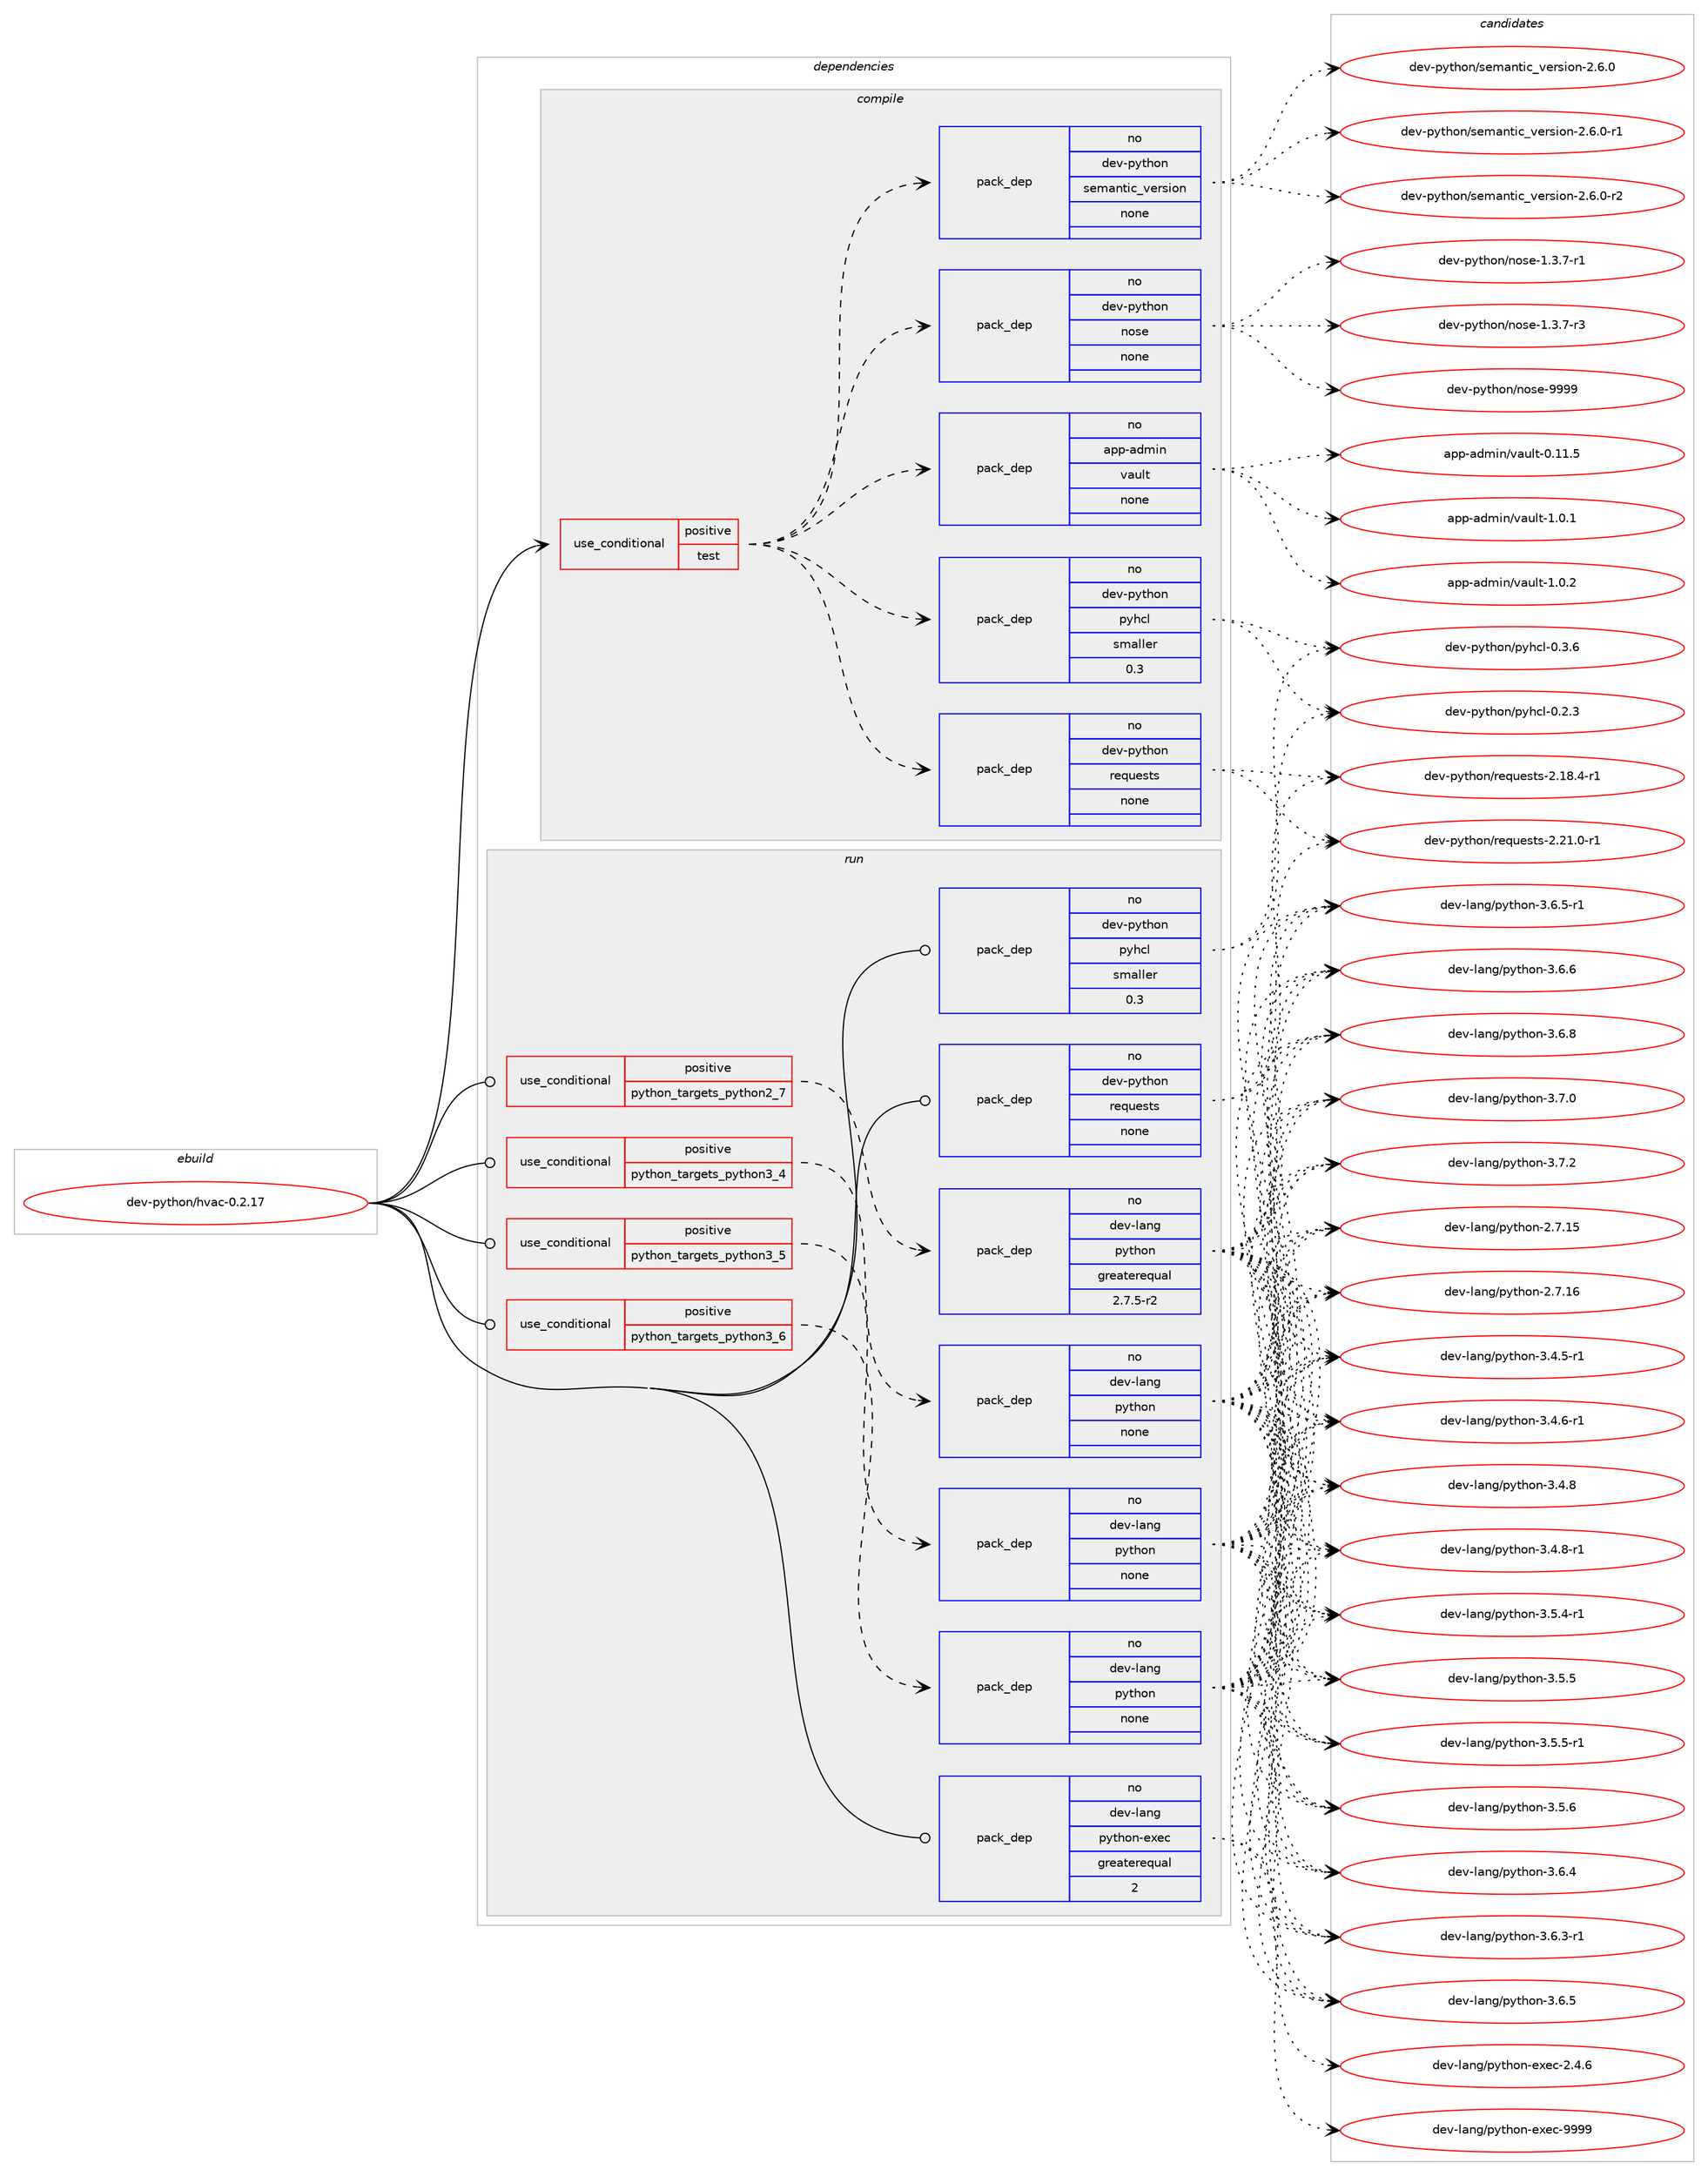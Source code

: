 digraph prolog {

# *************
# Graph options
# *************

newrank=true;
concentrate=true;
compound=true;
graph [rankdir=LR,fontname=Helvetica,fontsize=10,ranksep=1.5];#, ranksep=2.5, nodesep=0.2];
edge  [arrowhead=vee];
node  [fontname=Helvetica,fontsize=10];

# **********
# The ebuild
# **********

subgraph cluster_leftcol {
color=gray;
rank=same;
label=<<i>ebuild</i>>;
id [label="dev-python/hvac-0.2.17", color=red, width=4, href="../dev-python/hvac-0.2.17.svg"];
}

# ****************
# The dependencies
# ****************

subgraph cluster_midcol {
color=gray;
label=<<i>dependencies</i>>;
subgraph cluster_compile {
fillcolor="#eeeeee";
style=filled;
label=<<i>compile</i>>;
subgraph cond375522 {
dependency1413144 [label=<<TABLE BORDER="0" CELLBORDER="1" CELLSPACING="0" CELLPADDING="4"><TR><TD ROWSPAN="3" CELLPADDING="10">use_conditional</TD></TR><TR><TD>positive</TD></TR><TR><TD>test</TD></TR></TABLE>>, shape=none, color=red];
subgraph pack1014353 {
dependency1413145 [label=<<TABLE BORDER="0" CELLBORDER="1" CELLSPACING="0" CELLPADDING="4" WIDTH="220"><TR><TD ROWSPAN="6" CELLPADDING="30">pack_dep</TD></TR><TR><TD WIDTH="110">no</TD></TR><TR><TD>dev-python</TD></TR><TR><TD>pyhcl</TD></TR><TR><TD>smaller</TD></TR><TR><TD>0.3</TD></TR></TABLE>>, shape=none, color=blue];
}
dependency1413144:e -> dependency1413145:w [weight=20,style="dashed",arrowhead="vee"];
subgraph pack1014354 {
dependency1413146 [label=<<TABLE BORDER="0" CELLBORDER="1" CELLSPACING="0" CELLPADDING="4" WIDTH="220"><TR><TD ROWSPAN="6" CELLPADDING="30">pack_dep</TD></TR><TR><TD WIDTH="110">no</TD></TR><TR><TD>dev-python</TD></TR><TR><TD>requests</TD></TR><TR><TD>none</TD></TR><TR><TD></TD></TR></TABLE>>, shape=none, color=blue];
}
dependency1413144:e -> dependency1413146:w [weight=20,style="dashed",arrowhead="vee"];
subgraph pack1014355 {
dependency1413147 [label=<<TABLE BORDER="0" CELLBORDER="1" CELLSPACING="0" CELLPADDING="4" WIDTH="220"><TR><TD ROWSPAN="6" CELLPADDING="30">pack_dep</TD></TR><TR><TD WIDTH="110">no</TD></TR><TR><TD>app-admin</TD></TR><TR><TD>vault</TD></TR><TR><TD>none</TD></TR><TR><TD></TD></TR></TABLE>>, shape=none, color=blue];
}
dependency1413144:e -> dependency1413147:w [weight=20,style="dashed",arrowhead="vee"];
subgraph pack1014356 {
dependency1413148 [label=<<TABLE BORDER="0" CELLBORDER="1" CELLSPACING="0" CELLPADDING="4" WIDTH="220"><TR><TD ROWSPAN="6" CELLPADDING="30">pack_dep</TD></TR><TR><TD WIDTH="110">no</TD></TR><TR><TD>dev-python</TD></TR><TR><TD>nose</TD></TR><TR><TD>none</TD></TR><TR><TD></TD></TR></TABLE>>, shape=none, color=blue];
}
dependency1413144:e -> dependency1413148:w [weight=20,style="dashed",arrowhead="vee"];
subgraph pack1014357 {
dependency1413149 [label=<<TABLE BORDER="0" CELLBORDER="1" CELLSPACING="0" CELLPADDING="4" WIDTH="220"><TR><TD ROWSPAN="6" CELLPADDING="30">pack_dep</TD></TR><TR><TD WIDTH="110">no</TD></TR><TR><TD>dev-python</TD></TR><TR><TD>semantic_version</TD></TR><TR><TD>none</TD></TR><TR><TD></TD></TR></TABLE>>, shape=none, color=blue];
}
dependency1413144:e -> dependency1413149:w [weight=20,style="dashed",arrowhead="vee"];
}
id:e -> dependency1413144:w [weight=20,style="solid",arrowhead="vee"];
}
subgraph cluster_compileandrun {
fillcolor="#eeeeee";
style=filled;
label=<<i>compile and run</i>>;
}
subgraph cluster_run {
fillcolor="#eeeeee";
style=filled;
label=<<i>run</i>>;
subgraph cond375523 {
dependency1413150 [label=<<TABLE BORDER="0" CELLBORDER="1" CELLSPACING="0" CELLPADDING="4"><TR><TD ROWSPAN="3" CELLPADDING="10">use_conditional</TD></TR><TR><TD>positive</TD></TR><TR><TD>python_targets_python2_7</TD></TR></TABLE>>, shape=none, color=red];
subgraph pack1014358 {
dependency1413151 [label=<<TABLE BORDER="0" CELLBORDER="1" CELLSPACING="0" CELLPADDING="4" WIDTH="220"><TR><TD ROWSPAN="6" CELLPADDING="30">pack_dep</TD></TR><TR><TD WIDTH="110">no</TD></TR><TR><TD>dev-lang</TD></TR><TR><TD>python</TD></TR><TR><TD>greaterequal</TD></TR><TR><TD>2.7.5-r2</TD></TR></TABLE>>, shape=none, color=blue];
}
dependency1413150:e -> dependency1413151:w [weight=20,style="dashed",arrowhead="vee"];
}
id:e -> dependency1413150:w [weight=20,style="solid",arrowhead="odot"];
subgraph cond375524 {
dependency1413152 [label=<<TABLE BORDER="0" CELLBORDER="1" CELLSPACING="0" CELLPADDING="4"><TR><TD ROWSPAN="3" CELLPADDING="10">use_conditional</TD></TR><TR><TD>positive</TD></TR><TR><TD>python_targets_python3_4</TD></TR></TABLE>>, shape=none, color=red];
subgraph pack1014359 {
dependency1413153 [label=<<TABLE BORDER="0" CELLBORDER="1" CELLSPACING="0" CELLPADDING="4" WIDTH="220"><TR><TD ROWSPAN="6" CELLPADDING="30">pack_dep</TD></TR><TR><TD WIDTH="110">no</TD></TR><TR><TD>dev-lang</TD></TR><TR><TD>python</TD></TR><TR><TD>none</TD></TR><TR><TD></TD></TR></TABLE>>, shape=none, color=blue];
}
dependency1413152:e -> dependency1413153:w [weight=20,style="dashed",arrowhead="vee"];
}
id:e -> dependency1413152:w [weight=20,style="solid",arrowhead="odot"];
subgraph cond375525 {
dependency1413154 [label=<<TABLE BORDER="0" CELLBORDER="1" CELLSPACING="0" CELLPADDING="4"><TR><TD ROWSPAN="3" CELLPADDING="10">use_conditional</TD></TR><TR><TD>positive</TD></TR><TR><TD>python_targets_python3_5</TD></TR></TABLE>>, shape=none, color=red];
subgraph pack1014360 {
dependency1413155 [label=<<TABLE BORDER="0" CELLBORDER="1" CELLSPACING="0" CELLPADDING="4" WIDTH="220"><TR><TD ROWSPAN="6" CELLPADDING="30">pack_dep</TD></TR><TR><TD WIDTH="110">no</TD></TR><TR><TD>dev-lang</TD></TR><TR><TD>python</TD></TR><TR><TD>none</TD></TR><TR><TD></TD></TR></TABLE>>, shape=none, color=blue];
}
dependency1413154:e -> dependency1413155:w [weight=20,style="dashed",arrowhead="vee"];
}
id:e -> dependency1413154:w [weight=20,style="solid",arrowhead="odot"];
subgraph cond375526 {
dependency1413156 [label=<<TABLE BORDER="0" CELLBORDER="1" CELLSPACING="0" CELLPADDING="4"><TR><TD ROWSPAN="3" CELLPADDING="10">use_conditional</TD></TR><TR><TD>positive</TD></TR><TR><TD>python_targets_python3_6</TD></TR></TABLE>>, shape=none, color=red];
subgraph pack1014361 {
dependency1413157 [label=<<TABLE BORDER="0" CELLBORDER="1" CELLSPACING="0" CELLPADDING="4" WIDTH="220"><TR><TD ROWSPAN="6" CELLPADDING="30">pack_dep</TD></TR><TR><TD WIDTH="110">no</TD></TR><TR><TD>dev-lang</TD></TR><TR><TD>python</TD></TR><TR><TD>none</TD></TR><TR><TD></TD></TR></TABLE>>, shape=none, color=blue];
}
dependency1413156:e -> dependency1413157:w [weight=20,style="dashed",arrowhead="vee"];
}
id:e -> dependency1413156:w [weight=20,style="solid",arrowhead="odot"];
subgraph pack1014362 {
dependency1413158 [label=<<TABLE BORDER="0" CELLBORDER="1" CELLSPACING="0" CELLPADDING="4" WIDTH="220"><TR><TD ROWSPAN="6" CELLPADDING="30">pack_dep</TD></TR><TR><TD WIDTH="110">no</TD></TR><TR><TD>dev-lang</TD></TR><TR><TD>python-exec</TD></TR><TR><TD>greaterequal</TD></TR><TR><TD>2</TD></TR></TABLE>>, shape=none, color=blue];
}
id:e -> dependency1413158:w [weight=20,style="solid",arrowhead="odot"];
subgraph pack1014363 {
dependency1413159 [label=<<TABLE BORDER="0" CELLBORDER="1" CELLSPACING="0" CELLPADDING="4" WIDTH="220"><TR><TD ROWSPAN="6" CELLPADDING="30">pack_dep</TD></TR><TR><TD WIDTH="110">no</TD></TR><TR><TD>dev-python</TD></TR><TR><TD>pyhcl</TD></TR><TR><TD>smaller</TD></TR><TR><TD>0.3</TD></TR></TABLE>>, shape=none, color=blue];
}
id:e -> dependency1413159:w [weight=20,style="solid",arrowhead="odot"];
subgraph pack1014364 {
dependency1413160 [label=<<TABLE BORDER="0" CELLBORDER="1" CELLSPACING="0" CELLPADDING="4" WIDTH="220"><TR><TD ROWSPAN="6" CELLPADDING="30">pack_dep</TD></TR><TR><TD WIDTH="110">no</TD></TR><TR><TD>dev-python</TD></TR><TR><TD>requests</TD></TR><TR><TD>none</TD></TR><TR><TD></TD></TR></TABLE>>, shape=none, color=blue];
}
id:e -> dependency1413160:w [weight=20,style="solid",arrowhead="odot"];
}
}

# **************
# The candidates
# **************

subgraph cluster_choices {
rank=same;
color=gray;
label=<<i>candidates</i>>;

subgraph choice1014353 {
color=black;
nodesep=1;
choice100101118451121211161041111104711212110499108454846504651 [label="dev-python/pyhcl-0.2.3", color=red, width=4,href="../dev-python/pyhcl-0.2.3.svg"];
choice100101118451121211161041111104711212110499108454846514654 [label="dev-python/pyhcl-0.3.6", color=red, width=4,href="../dev-python/pyhcl-0.3.6.svg"];
dependency1413145:e -> choice100101118451121211161041111104711212110499108454846504651:w [style=dotted,weight="100"];
dependency1413145:e -> choice100101118451121211161041111104711212110499108454846514654:w [style=dotted,weight="100"];
}
subgraph choice1014354 {
color=black;
nodesep=1;
choice1001011184511212111610411111047114101113117101115116115455046495646524511449 [label="dev-python/requests-2.18.4-r1", color=red, width=4,href="../dev-python/requests-2.18.4-r1.svg"];
choice1001011184511212111610411111047114101113117101115116115455046504946484511449 [label="dev-python/requests-2.21.0-r1", color=red, width=4,href="../dev-python/requests-2.21.0-r1.svg"];
dependency1413146:e -> choice1001011184511212111610411111047114101113117101115116115455046495646524511449:w [style=dotted,weight="100"];
dependency1413146:e -> choice1001011184511212111610411111047114101113117101115116115455046504946484511449:w [style=dotted,weight="100"];
}
subgraph choice1014355 {
color=black;
nodesep=1;
choice971121124597100109105110471189711710811645484649494653 [label="app-admin/vault-0.11.5", color=red, width=4,href="../app-admin/vault-0.11.5.svg"];
choice9711211245971001091051104711897117108116454946484649 [label="app-admin/vault-1.0.1", color=red, width=4,href="../app-admin/vault-1.0.1.svg"];
choice9711211245971001091051104711897117108116454946484650 [label="app-admin/vault-1.0.2", color=red, width=4,href="../app-admin/vault-1.0.2.svg"];
dependency1413147:e -> choice971121124597100109105110471189711710811645484649494653:w [style=dotted,weight="100"];
dependency1413147:e -> choice9711211245971001091051104711897117108116454946484649:w [style=dotted,weight="100"];
dependency1413147:e -> choice9711211245971001091051104711897117108116454946484650:w [style=dotted,weight="100"];
}
subgraph choice1014356 {
color=black;
nodesep=1;
choice10010111845112121116104111110471101111151014549465146554511449 [label="dev-python/nose-1.3.7-r1", color=red, width=4,href="../dev-python/nose-1.3.7-r1.svg"];
choice10010111845112121116104111110471101111151014549465146554511451 [label="dev-python/nose-1.3.7-r3", color=red, width=4,href="../dev-python/nose-1.3.7-r3.svg"];
choice10010111845112121116104111110471101111151014557575757 [label="dev-python/nose-9999", color=red, width=4,href="../dev-python/nose-9999.svg"];
dependency1413148:e -> choice10010111845112121116104111110471101111151014549465146554511449:w [style=dotted,weight="100"];
dependency1413148:e -> choice10010111845112121116104111110471101111151014549465146554511451:w [style=dotted,weight="100"];
dependency1413148:e -> choice10010111845112121116104111110471101111151014557575757:w [style=dotted,weight="100"];
}
subgraph choice1014357 {
color=black;
nodesep=1;
choice1001011184511212111610411111047115101109971101161059995118101114115105111110455046544648 [label="dev-python/semantic_version-2.6.0", color=red, width=4,href="../dev-python/semantic_version-2.6.0.svg"];
choice10010111845112121116104111110471151011099711011610599951181011141151051111104550465446484511449 [label="dev-python/semantic_version-2.6.0-r1", color=red, width=4,href="../dev-python/semantic_version-2.6.0-r1.svg"];
choice10010111845112121116104111110471151011099711011610599951181011141151051111104550465446484511450 [label="dev-python/semantic_version-2.6.0-r2", color=red, width=4,href="../dev-python/semantic_version-2.6.0-r2.svg"];
dependency1413149:e -> choice1001011184511212111610411111047115101109971101161059995118101114115105111110455046544648:w [style=dotted,weight="100"];
dependency1413149:e -> choice10010111845112121116104111110471151011099711011610599951181011141151051111104550465446484511449:w [style=dotted,weight="100"];
dependency1413149:e -> choice10010111845112121116104111110471151011099711011610599951181011141151051111104550465446484511450:w [style=dotted,weight="100"];
}
subgraph choice1014358 {
color=black;
nodesep=1;
choice10010111845108971101034711212111610411111045504655464953 [label="dev-lang/python-2.7.15", color=red, width=4,href="../dev-lang/python-2.7.15.svg"];
choice10010111845108971101034711212111610411111045504655464954 [label="dev-lang/python-2.7.16", color=red, width=4,href="../dev-lang/python-2.7.16.svg"];
choice1001011184510897110103471121211161041111104551465246534511449 [label="dev-lang/python-3.4.5-r1", color=red, width=4,href="../dev-lang/python-3.4.5-r1.svg"];
choice1001011184510897110103471121211161041111104551465246544511449 [label="dev-lang/python-3.4.6-r1", color=red, width=4,href="../dev-lang/python-3.4.6-r1.svg"];
choice100101118451089711010347112121116104111110455146524656 [label="dev-lang/python-3.4.8", color=red, width=4,href="../dev-lang/python-3.4.8.svg"];
choice1001011184510897110103471121211161041111104551465246564511449 [label="dev-lang/python-3.4.8-r1", color=red, width=4,href="../dev-lang/python-3.4.8-r1.svg"];
choice1001011184510897110103471121211161041111104551465346524511449 [label="dev-lang/python-3.5.4-r1", color=red, width=4,href="../dev-lang/python-3.5.4-r1.svg"];
choice100101118451089711010347112121116104111110455146534653 [label="dev-lang/python-3.5.5", color=red, width=4,href="../dev-lang/python-3.5.5.svg"];
choice1001011184510897110103471121211161041111104551465346534511449 [label="dev-lang/python-3.5.5-r1", color=red, width=4,href="../dev-lang/python-3.5.5-r1.svg"];
choice100101118451089711010347112121116104111110455146534654 [label="dev-lang/python-3.5.6", color=red, width=4,href="../dev-lang/python-3.5.6.svg"];
choice1001011184510897110103471121211161041111104551465446514511449 [label="dev-lang/python-3.6.3-r1", color=red, width=4,href="../dev-lang/python-3.6.3-r1.svg"];
choice100101118451089711010347112121116104111110455146544652 [label="dev-lang/python-3.6.4", color=red, width=4,href="../dev-lang/python-3.6.4.svg"];
choice100101118451089711010347112121116104111110455146544653 [label="dev-lang/python-3.6.5", color=red, width=4,href="../dev-lang/python-3.6.5.svg"];
choice1001011184510897110103471121211161041111104551465446534511449 [label="dev-lang/python-3.6.5-r1", color=red, width=4,href="../dev-lang/python-3.6.5-r1.svg"];
choice100101118451089711010347112121116104111110455146544654 [label="dev-lang/python-3.6.6", color=red, width=4,href="../dev-lang/python-3.6.6.svg"];
choice100101118451089711010347112121116104111110455146544656 [label="dev-lang/python-3.6.8", color=red, width=4,href="../dev-lang/python-3.6.8.svg"];
choice100101118451089711010347112121116104111110455146554648 [label="dev-lang/python-3.7.0", color=red, width=4,href="../dev-lang/python-3.7.0.svg"];
choice100101118451089711010347112121116104111110455146554650 [label="dev-lang/python-3.7.2", color=red, width=4,href="../dev-lang/python-3.7.2.svg"];
dependency1413151:e -> choice10010111845108971101034711212111610411111045504655464953:w [style=dotted,weight="100"];
dependency1413151:e -> choice10010111845108971101034711212111610411111045504655464954:w [style=dotted,weight="100"];
dependency1413151:e -> choice1001011184510897110103471121211161041111104551465246534511449:w [style=dotted,weight="100"];
dependency1413151:e -> choice1001011184510897110103471121211161041111104551465246544511449:w [style=dotted,weight="100"];
dependency1413151:e -> choice100101118451089711010347112121116104111110455146524656:w [style=dotted,weight="100"];
dependency1413151:e -> choice1001011184510897110103471121211161041111104551465246564511449:w [style=dotted,weight="100"];
dependency1413151:e -> choice1001011184510897110103471121211161041111104551465346524511449:w [style=dotted,weight="100"];
dependency1413151:e -> choice100101118451089711010347112121116104111110455146534653:w [style=dotted,weight="100"];
dependency1413151:e -> choice1001011184510897110103471121211161041111104551465346534511449:w [style=dotted,weight="100"];
dependency1413151:e -> choice100101118451089711010347112121116104111110455146534654:w [style=dotted,weight="100"];
dependency1413151:e -> choice1001011184510897110103471121211161041111104551465446514511449:w [style=dotted,weight="100"];
dependency1413151:e -> choice100101118451089711010347112121116104111110455146544652:w [style=dotted,weight="100"];
dependency1413151:e -> choice100101118451089711010347112121116104111110455146544653:w [style=dotted,weight="100"];
dependency1413151:e -> choice1001011184510897110103471121211161041111104551465446534511449:w [style=dotted,weight="100"];
dependency1413151:e -> choice100101118451089711010347112121116104111110455146544654:w [style=dotted,weight="100"];
dependency1413151:e -> choice100101118451089711010347112121116104111110455146544656:w [style=dotted,weight="100"];
dependency1413151:e -> choice100101118451089711010347112121116104111110455146554648:w [style=dotted,weight="100"];
dependency1413151:e -> choice100101118451089711010347112121116104111110455146554650:w [style=dotted,weight="100"];
}
subgraph choice1014359 {
color=black;
nodesep=1;
choice10010111845108971101034711212111610411111045504655464953 [label="dev-lang/python-2.7.15", color=red, width=4,href="../dev-lang/python-2.7.15.svg"];
choice10010111845108971101034711212111610411111045504655464954 [label="dev-lang/python-2.7.16", color=red, width=4,href="../dev-lang/python-2.7.16.svg"];
choice1001011184510897110103471121211161041111104551465246534511449 [label="dev-lang/python-3.4.5-r1", color=red, width=4,href="../dev-lang/python-3.4.5-r1.svg"];
choice1001011184510897110103471121211161041111104551465246544511449 [label="dev-lang/python-3.4.6-r1", color=red, width=4,href="../dev-lang/python-3.4.6-r1.svg"];
choice100101118451089711010347112121116104111110455146524656 [label="dev-lang/python-3.4.8", color=red, width=4,href="../dev-lang/python-3.4.8.svg"];
choice1001011184510897110103471121211161041111104551465246564511449 [label="dev-lang/python-3.4.8-r1", color=red, width=4,href="../dev-lang/python-3.4.8-r1.svg"];
choice1001011184510897110103471121211161041111104551465346524511449 [label="dev-lang/python-3.5.4-r1", color=red, width=4,href="../dev-lang/python-3.5.4-r1.svg"];
choice100101118451089711010347112121116104111110455146534653 [label="dev-lang/python-3.5.5", color=red, width=4,href="../dev-lang/python-3.5.5.svg"];
choice1001011184510897110103471121211161041111104551465346534511449 [label="dev-lang/python-3.5.5-r1", color=red, width=4,href="../dev-lang/python-3.5.5-r1.svg"];
choice100101118451089711010347112121116104111110455146534654 [label="dev-lang/python-3.5.6", color=red, width=4,href="../dev-lang/python-3.5.6.svg"];
choice1001011184510897110103471121211161041111104551465446514511449 [label="dev-lang/python-3.6.3-r1", color=red, width=4,href="../dev-lang/python-3.6.3-r1.svg"];
choice100101118451089711010347112121116104111110455146544652 [label="dev-lang/python-3.6.4", color=red, width=4,href="../dev-lang/python-3.6.4.svg"];
choice100101118451089711010347112121116104111110455146544653 [label="dev-lang/python-3.6.5", color=red, width=4,href="../dev-lang/python-3.6.5.svg"];
choice1001011184510897110103471121211161041111104551465446534511449 [label="dev-lang/python-3.6.5-r1", color=red, width=4,href="../dev-lang/python-3.6.5-r1.svg"];
choice100101118451089711010347112121116104111110455146544654 [label="dev-lang/python-3.6.6", color=red, width=4,href="../dev-lang/python-3.6.6.svg"];
choice100101118451089711010347112121116104111110455146544656 [label="dev-lang/python-3.6.8", color=red, width=4,href="../dev-lang/python-3.6.8.svg"];
choice100101118451089711010347112121116104111110455146554648 [label="dev-lang/python-3.7.0", color=red, width=4,href="../dev-lang/python-3.7.0.svg"];
choice100101118451089711010347112121116104111110455146554650 [label="dev-lang/python-3.7.2", color=red, width=4,href="../dev-lang/python-3.7.2.svg"];
dependency1413153:e -> choice10010111845108971101034711212111610411111045504655464953:w [style=dotted,weight="100"];
dependency1413153:e -> choice10010111845108971101034711212111610411111045504655464954:w [style=dotted,weight="100"];
dependency1413153:e -> choice1001011184510897110103471121211161041111104551465246534511449:w [style=dotted,weight="100"];
dependency1413153:e -> choice1001011184510897110103471121211161041111104551465246544511449:w [style=dotted,weight="100"];
dependency1413153:e -> choice100101118451089711010347112121116104111110455146524656:w [style=dotted,weight="100"];
dependency1413153:e -> choice1001011184510897110103471121211161041111104551465246564511449:w [style=dotted,weight="100"];
dependency1413153:e -> choice1001011184510897110103471121211161041111104551465346524511449:w [style=dotted,weight="100"];
dependency1413153:e -> choice100101118451089711010347112121116104111110455146534653:w [style=dotted,weight="100"];
dependency1413153:e -> choice1001011184510897110103471121211161041111104551465346534511449:w [style=dotted,weight="100"];
dependency1413153:e -> choice100101118451089711010347112121116104111110455146534654:w [style=dotted,weight="100"];
dependency1413153:e -> choice1001011184510897110103471121211161041111104551465446514511449:w [style=dotted,weight="100"];
dependency1413153:e -> choice100101118451089711010347112121116104111110455146544652:w [style=dotted,weight="100"];
dependency1413153:e -> choice100101118451089711010347112121116104111110455146544653:w [style=dotted,weight="100"];
dependency1413153:e -> choice1001011184510897110103471121211161041111104551465446534511449:w [style=dotted,weight="100"];
dependency1413153:e -> choice100101118451089711010347112121116104111110455146544654:w [style=dotted,weight="100"];
dependency1413153:e -> choice100101118451089711010347112121116104111110455146544656:w [style=dotted,weight="100"];
dependency1413153:e -> choice100101118451089711010347112121116104111110455146554648:w [style=dotted,weight="100"];
dependency1413153:e -> choice100101118451089711010347112121116104111110455146554650:w [style=dotted,weight="100"];
}
subgraph choice1014360 {
color=black;
nodesep=1;
choice10010111845108971101034711212111610411111045504655464953 [label="dev-lang/python-2.7.15", color=red, width=4,href="../dev-lang/python-2.7.15.svg"];
choice10010111845108971101034711212111610411111045504655464954 [label="dev-lang/python-2.7.16", color=red, width=4,href="../dev-lang/python-2.7.16.svg"];
choice1001011184510897110103471121211161041111104551465246534511449 [label="dev-lang/python-3.4.5-r1", color=red, width=4,href="../dev-lang/python-3.4.5-r1.svg"];
choice1001011184510897110103471121211161041111104551465246544511449 [label="dev-lang/python-3.4.6-r1", color=red, width=4,href="../dev-lang/python-3.4.6-r1.svg"];
choice100101118451089711010347112121116104111110455146524656 [label="dev-lang/python-3.4.8", color=red, width=4,href="../dev-lang/python-3.4.8.svg"];
choice1001011184510897110103471121211161041111104551465246564511449 [label="dev-lang/python-3.4.8-r1", color=red, width=4,href="../dev-lang/python-3.4.8-r1.svg"];
choice1001011184510897110103471121211161041111104551465346524511449 [label="dev-lang/python-3.5.4-r1", color=red, width=4,href="../dev-lang/python-3.5.4-r1.svg"];
choice100101118451089711010347112121116104111110455146534653 [label="dev-lang/python-3.5.5", color=red, width=4,href="../dev-lang/python-3.5.5.svg"];
choice1001011184510897110103471121211161041111104551465346534511449 [label="dev-lang/python-3.5.5-r1", color=red, width=4,href="../dev-lang/python-3.5.5-r1.svg"];
choice100101118451089711010347112121116104111110455146534654 [label="dev-lang/python-3.5.6", color=red, width=4,href="../dev-lang/python-3.5.6.svg"];
choice1001011184510897110103471121211161041111104551465446514511449 [label="dev-lang/python-3.6.3-r1", color=red, width=4,href="../dev-lang/python-3.6.3-r1.svg"];
choice100101118451089711010347112121116104111110455146544652 [label="dev-lang/python-3.6.4", color=red, width=4,href="../dev-lang/python-3.6.4.svg"];
choice100101118451089711010347112121116104111110455146544653 [label="dev-lang/python-3.6.5", color=red, width=4,href="../dev-lang/python-3.6.5.svg"];
choice1001011184510897110103471121211161041111104551465446534511449 [label="dev-lang/python-3.6.5-r1", color=red, width=4,href="../dev-lang/python-3.6.5-r1.svg"];
choice100101118451089711010347112121116104111110455146544654 [label="dev-lang/python-3.6.6", color=red, width=4,href="../dev-lang/python-3.6.6.svg"];
choice100101118451089711010347112121116104111110455146544656 [label="dev-lang/python-3.6.8", color=red, width=4,href="../dev-lang/python-3.6.8.svg"];
choice100101118451089711010347112121116104111110455146554648 [label="dev-lang/python-3.7.0", color=red, width=4,href="../dev-lang/python-3.7.0.svg"];
choice100101118451089711010347112121116104111110455146554650 [label="dev-lang/python-3.7.2", color=red, width=4,href="../dev-lang/python-3.7.2.svg"];
dependency1413155:e -> choice10010111845108971101034711212111610411111045504655464953:w [style=dotted,weight="100"];
dependency1413155:e -> choice10010111845108971101034711212111610411111045504655464954:w [style=dotted,weight="100"];
dependency1413155:e -> choice1001011184510897110103471121211161041111104551465246534511449:w [style=dotted,weight="100"];
dependency1413155:e -> choice1001011184510897110103471121211161041111104551465246544511449:w [style=dotted,weight="100"];
dependency1413155:e -> choice100101118451089711010347112121116104111110455146524656:w [style=dotted,weight="100"];
dependency1413155:e -> choice1001011184510897110103471121211161041111104551465246564511449:w [style=dotted,weight="100"];
dependency1413155:e -> choice1001011184510897110103471121211161041111104551465346524511449:w [style=dotted,weight="100"];
dependency1413155:e -> choice100101118451089711010347112121116104111110455146534653:w [style=dotted,weight="100"];
dependency1413155:e -> choice1001011184510897110103471121211161041111104551465346534511449:w [style=dotted,weight="100"];
dependency1413155:e -> choice100101118451089711010347112121116104111110455146534654:w [style=dotted,weight="100"];
dependency1413155:e -> choice1001011184510897110103471121211161041111104551465446514511449:w [style=dotted,weight="100"];
dependency1413155:e -> choice100101118451089711010347112121116104111110455146544652:w [style=dotted,weight="100"];
dependency1413155:e -> choice100101118451089711010347112121116104111110455146544653:w [style=dotted,weight="100"];
dependency1413155:e -> choice1001011184510897110103471121211161041111104551465446534511449:w [style=dotted,weight="100"];
dependency1413155:e -> choice100101118451089711010347112121116104111110455146544654:w [style=dotted,weight="100"];
dependency1413155:e -> choice100101118451089711010347112121116104111110455146544656:w [style=dotted,weight="100"];
dependency1413155:e -> choice100101118451089711010347112121116104111110455146554648:w [style=dotted,weight="100"];
dependency1413155:e -> choice100101118451089711010347112121116104111110455146554650:w [style=dotted,weight="100"];
}
subgraph choice1014361 {
color=black;
nodesep=1;
choice10010111845108971101034711212111610411111045504655464953 [label="dev-lang/python-2.7.15", color=red, width=4,href="../dev-lang/python-2.7.15.svg"];
choice10010111845108971101034711212111610411111045504655464954 [label="dev-lang/python-2.7.16", color=red, width=4,href="../dev-lang/python-2.7.16.svg"];
choice1001011184510897110103471121211161041111104551465246534511449 [label="dev-lang/python-3.4.5-r1", color=red, width=4,href="../dev-lang/python-3.4.5-r1.svg"];
choice1001011184510897110103471121211161041111104551465246544511449 [label="dev-lang/python-3.4.6-r1", color=red, width=4,href="../dev-lang/python-3.4.6-r1.svg"];
choice100101118451089711010347112121116104111110455146524656 [label="dev-lang/python-3.4.8", color=red, width=4,href="../dev-lang/python-3.4.8.svg"];
choice1001011184510897110103471121211161041111104551465246564511449 [label="dev-lang/python-3.4.8-r1", color=red, width=4,href="../dev-lang/python-3.4.8-r1.svg"];
choice1001011184510897110103471121211161041111104551465346524511449 [label="dev-lang/python-3.5.4-r1", color=red, width=4,href="../dev-lang/python-3.5.4-r1.svg"];
choice100101118451089711010347112121116104111110455146534653 [label="dev-lang/python-3.5.5", color=red, width=4,href="../dev-lang/python-3.5.5.svg"];
choice1001011184510897110103471121211161041111104551465346534511449 [label="dev-lang/python-3.5.5-r1", color=red, width=4,href="../dev-lang/python-3.5.5-r1.svg"];
choice100101118451089711010347112121116104111110455146534654 [label="dev-lang/python-3.5.6", color=red, width=4,href="../dev-lang/python-3.5.6.svg"];
choice1001011184510897110103471121211161041111104551465446514511449 [label="dev-lang/python-3.6.3-r1", color=red, width=4,href="../dev-lang/python-3.6.3-r1.svg"];
choice100101118451089711010347112121116104111110455146544652 [label="dev-lang/python-3.6.4", color=red, width=4,href="../dev-lang/python-3.6.4.svg"];
choice100101118451089711010347112121116104111110455146544653 [label="dev-lang/python-3.6.5", color=red, width=4,href="../dev-lang/python-3.6.5.svg"];
choice1001011184510897110103471121211161041111104551465446534511449 [label="dev-lang/python-3.6.5-r1", color=red, width=4,href="../dev-lang/python-3.6.5-r1.svg"];
choice100101118451089711010347112121116104111110455146544654 [label="dev-lang/python-3.6.6", color=red, width=4,href="../dev-lang/python-3.6.6.svg"];
choice100101118451089711010347112121116104111110455146544656 [label="dev-lang/python-3.6.8", color=red, width=4,href="../dev-lang/python-3.6.8.svg"];
choice100101118451089711010347112121116104111110455146554648 [label="dev-lang/python-3.7.0", color=red, width=4,href="../dev-lang/python-3.7.0.svg"];
choice100101118451089711010347112121116104111110455146554650 [label="dev-lang/python-3.7.2", color=red, width=4,href="../dev-lang/python-3.7.2.svg"];
dependency1413157:e -> choice10010111845108971101034711212111610411111045504655464953:w [style=dotted,weight="100"];
dependency1413157:e -> choice10010111845108971101034711212111610411111045504655464954:w [style=dotted,weight="100"];
dependency1413157:e -> choice1001011184510897110103471121211161041111104551465246534511449:w [style=dotted,weight="100"];
dependency1413157:e -> choice1001011184510897110103471121211161041111104551465246544511449:w [style=dotted,weight="100"];
dependency1413157:e -> choice100101118451089711010347112121116104111110455146524656:w [style=dotted,weight="100"];
dependency1413157:e -> choice1001011184510897110103471121211161041111104551465246564511449:w [style=dotted,weight="100"];
dependency1413157:e -> choice1001011184510897110103471121211161041111104551465346524511449:w [style=dotted,weight="100"];
dependency1413157:e -> choice100101118451089711010347112121116104111110455146534653:w [style=dotted,weight="100"];
dependency1413157:e -> choice1001011184510897110103471121211161041111104551465346534511449:w [style=dotted,weight="100"];
dependency1413157:e -> choice100101118451089711010347112121116104111110455146534654:w [style=dotted,weight="100"];
dependency1413157:e -> choice1001011184510897110103471121211161041111104551465446514511449:w [style=dotted,weight="100"];
dependency1413157:e -> choice100101118451089711010347112121116104111110455146544652:w [style=dotted,weight="100"];
dependency1413157:e -> choice100101118451089711010347112121116104111110455146544653:w [style=dotted,weight="100"];
dependency1413157:e -> choice1001011184510897110103471121211161041111104551465446534511449:w [style=dotted,weight="100"];
dependency1413157:e -> choice100101118451089711010347112121116104111110455146544654:w [style=dotted,weight="100"];
dependency1413157:e -> choice100101118451089711010347112121116104111110455146544656:w [style=dotted,weight="100"];
dependency1413157:e -> choice100101118451089711010347112121116104111110455146554648:w [style=dotted,weight="100"];
dependency1413157:e -> choice100101118451089711010347112121116104111110455146554650:w [style=dotted,weight="100"];
}
subgraph choice1014362 {
color=black;
nodesep=1;
choice1001011184510897110103471121211161041111104510112010199455046524654 [label="dev-lang/python-exec-2.4.6", color=red, width=4,href="../dev-lang/python-exec-2.4.6.svg"];
choice10010111845108971101034711212111610411111045101120101994557575757 [label="dev-lang/python-exec-9999", color=red, width=4,href="../dev-lang/python-exec-9999.svg"];
dependency1413158:e -> choice1001011184510897110103471121211161041111104510112010199455046524654:w [style=dotted,weight="100"];
dependency1413158:e -> choice10010111845108971101034711212111610411111045101120101994557575757:w [style=dotted,weight="100"];
}
subgraph choice1014363 {
color=black;
nodesep=1;
choice100101118451121211161041111104711212110499108454846504651 [label="dev-python/pyhcl-0.2.3", color=red, width=4,href="../dev-python/pyhcl-0.2.3.svg"];
choice100101118451121211161041111104711212110499108454846514654 [label="dev-python/pyhcl-0.3.6", color=red, width=4,href="../dev-python/pyhcl-0.3.6.svg"];
dependency1413159:e -> choice100101118451121211161041111104711212110499108454846504651:w [style=dotted,weight="100"];
dependency1413159:e -> choice100101118451121211161041111104711212110499108454846514654:w [style=dotted,weight="100"];
}
subgraph choice1014364 {
color=black;
nodesep=1;
choice1001011184511212111610411111047114101113117101115116115455046495646524511449 [label="dev-python/requests-2.18.4-r1", color=red, width=4,href="../dev-python/requests-2.18.4-r1.svg"];
choice1001011184511212111610411111047114101113117101115116115455046504946484511449 [label="dev-python/requests-2.21.0-r1", color=red, width=4,href="../dev-python/requests-2.21.0-r1.svg"];
dependency1413160:e -> choice1001011184511212111610411111047114101113117101115116115455046495646524511449:w [style=dotted,weight="100"];
dependency1413160:e -> choice1001011184511212111610411111047114101113117101115116115455046504946484511449:w [style=dotted,weight="100"];
}
}

}
